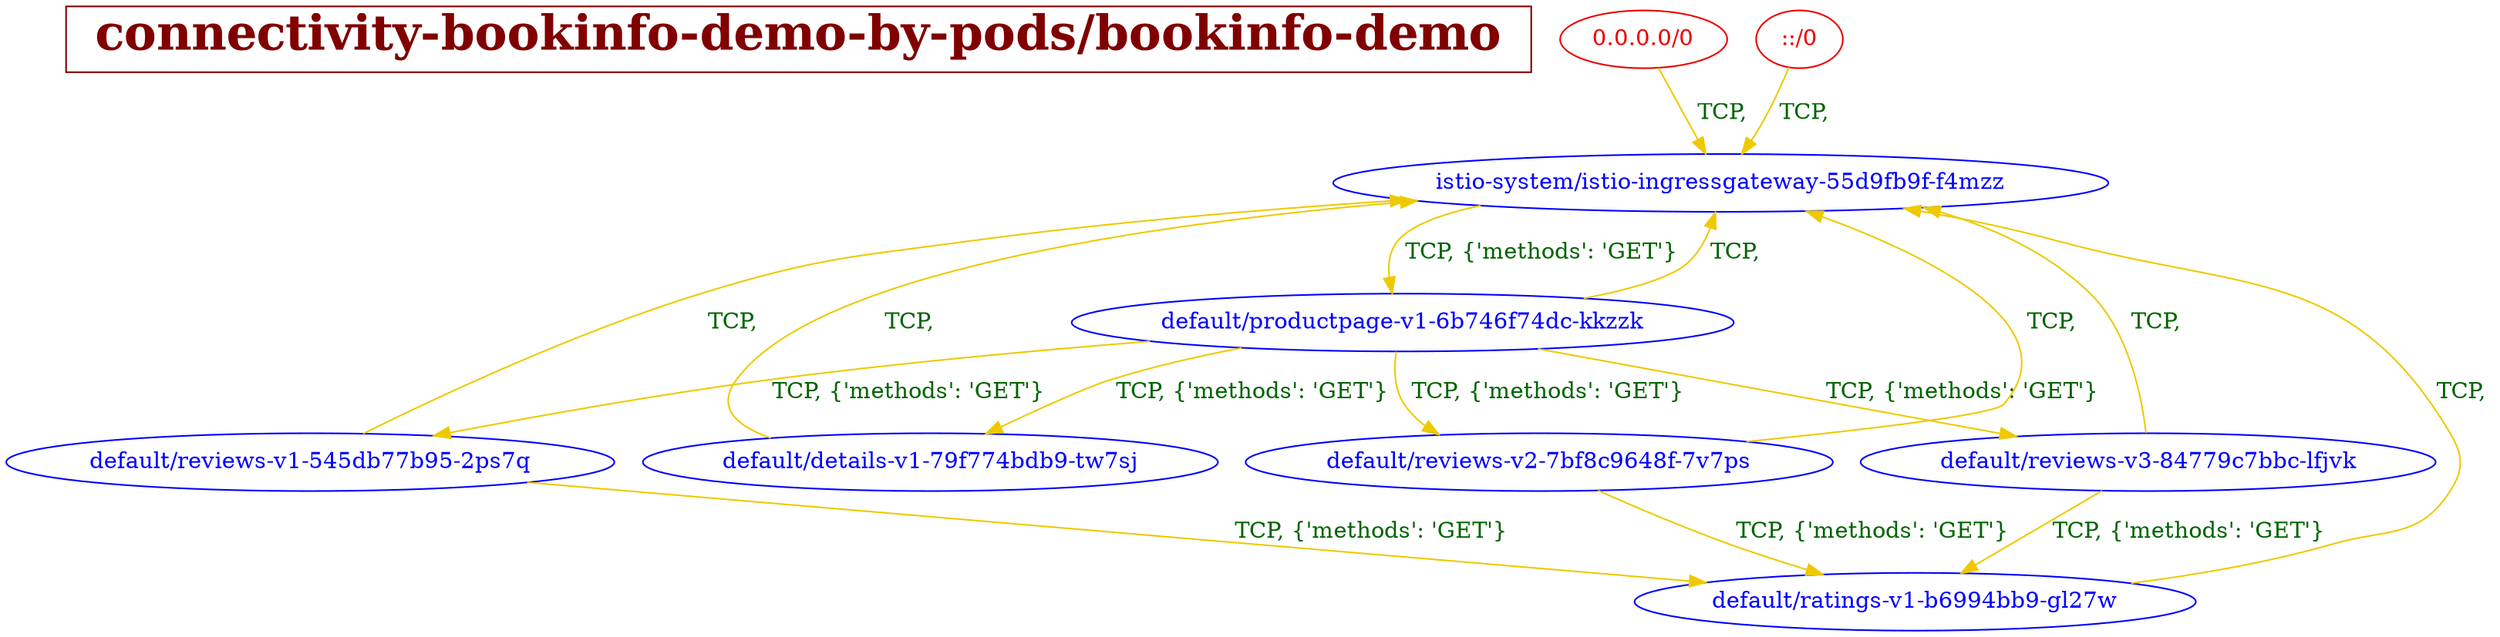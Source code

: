 // The Connectivity Graph of bookinfo-demo
digraph {
	HEADER [shape="box" label=< <B>connectivity-bookinfo-demo-by-pods/bookinfo-demo</B> > fontsize=30 color=webmaroon fontcolor=webmaroon];
	"0.0.0.0/0" [label="0.0.0.0/0" color="red2" fontcolor="red2"]
	"::/0" [label="::/0" color="red2" fontcolor="red2"]
	"default/details-v1-79f774bdb9-tw7sj" [label="default/details-v1-79f774bdb9-tw7sj" color="blue" fontcolor="blue"]
	"default/productpage-v1-6b746f74dc-kkzzk" [label="default/productpage-v1-6b746f74dc-kkzzk" color="blue" fontcolor="blue"]
	"default/ratings-v1-b6994bb9-gl27w" [label="default/ratings-v1-b6994bb9-gl27w" color="blue" fontcolor="blue"]
	"default/reviews-v1-545db77b95-2ps7q" [label="default/reviews-v1-545db77b95-2ps7q" color="blue" fontcolor="blue"]
	"default/reviews-v2-7bf8c9648f-7v7ps" [label="default/reviews-v2-7bf8c9648f-7v7ps" color="blue" fontcolor="blue"]
	"default/reviews-v3-84779c7bbc-lfjvk" [label="default/reviews-v3-84779c7bbc-lfjvk" color="blue" fontcolor="blue"]
	"istio-system/istio-ingressgateway-55d9fb9f-f4mzz" [label="istio-system/istio-ingressgateway-55d9fb9f-f4mzz" color="blue" fontcolor="blue"]
	"0.0.0.0/0" -> "istio-system/istio-ingressgateway-55d9fb9f-f4mzz" [label=" TCP, " color="gold2" fontcolor="darkgreen"]
	"::/0" -> "istio-system/istio-ingressgateway-55d9fb9f-f4mzz" [label=" TCP, " color="gold2" fontcolor="darkgreen"]
	"default/details-v1-79f774bdb9-tw7sj" -> "istio-system/istio-ingressgateway-55d9fb9f-f4mzz" [label=" TCP, " color="gold2" fontcolor="darkgreen"]
	"default/productpage-v1-6b746f74dc-kkzzk" -> "default/details-v1-79f774bdb9-tw7sj" [label=" TCP, {'methods': 'GET'}" color="gold2" fontcolor="darkgreen"]
	"default/productpage-v1-6b746f74dc-kkzzk" -> "default/reviews-v1-545db77b95-2ps7q" [label=" TCP, {'methods': 'GET'}" color="gold2" fontcolor="darkgreen"]
	"default/productpage-v1-6b746f74dc-kkzzk" -> "default/reviews-v2-7bf8c9648f-7v7ps" [label=" TCP, {'methods': 'GET'}" color="gold2" fontcolor="darkgreen"]
	"default/productpage-v1-6b746f74dc-kkzzk" -> "default/reviews-v3-84779c7bbc-lfjvk" [label=" TCP, {'methods': 'GET'}" color="gold2" fontcolor="darkgreen"]
	"default/productpage-v1-6b746f74dc-kkzzk" -> "istio-system/istio-ingressgateway-55d9fb9f-f4mzz" [label=" TCP, " color="gold2" fontcolor="darkgreen"]
	"default/ratings-v1-b6994bb9-gl27w" -> "istio-system/istio-ingressgateway-55d9fb9f-f4mzz" [label=" TCP, " color="gold2" fontcolor="darkgreen"]
	"default/reviews-v1-545db77b95-2ps7q" -> "default/ratings-v1-b6994bb9-gl27w" [label=" TCP, {'methods': 'GET'}" color="gold2" fontcolor="darkgreen"]
	"default/reviews-v1-545db77b95-2ps7q" -> "istio-system/istio-ingressgateway-55d9fb9f-f4mzz" [label=" TCP, " color="gold2" fontcolor="darkgreen"]
	"default/reviews-v2-7bf8c9648f-7v7ps" -> "default/ratings-v1-b6994bb9-gl27w" [label=" TCP, {'methods': 'GET'}" color="gold2" fontcolor="darkgreen"]
	"default/reviews-v2-7bf8c9648f-7v7ps" -> "istio-system/istio-ingressgateway-55d9fb9f-f4mzz" [label=" TCP, " color="gold2" fontcolor="darkgreen"]
	"default/reviews-v3-84779c7bbc-lfjvk" -> "default/ratings-v1-b6994bb9-gl27w" [label=" TCP, {'methods': 'GET'}" color="gold2" fontcolor="darkgreen"]
	"default/reviews-v3-84779c7bbc-lfjvk" -> "istio-system/istio-ingressgateway-55d9fb9f-f4mzz" [label=" TCP, " color="gold2" fontcolor="darkgreen"]
	"istio-system/istio-ingressgateway-55d9fb9f-f4mzz" -> "default/productpage-v1-6b746f74dc-kkzzk" [label=" TCP, {'methods': 'GET'}" color="gold2" fontcolor="darkgreen"]
}


